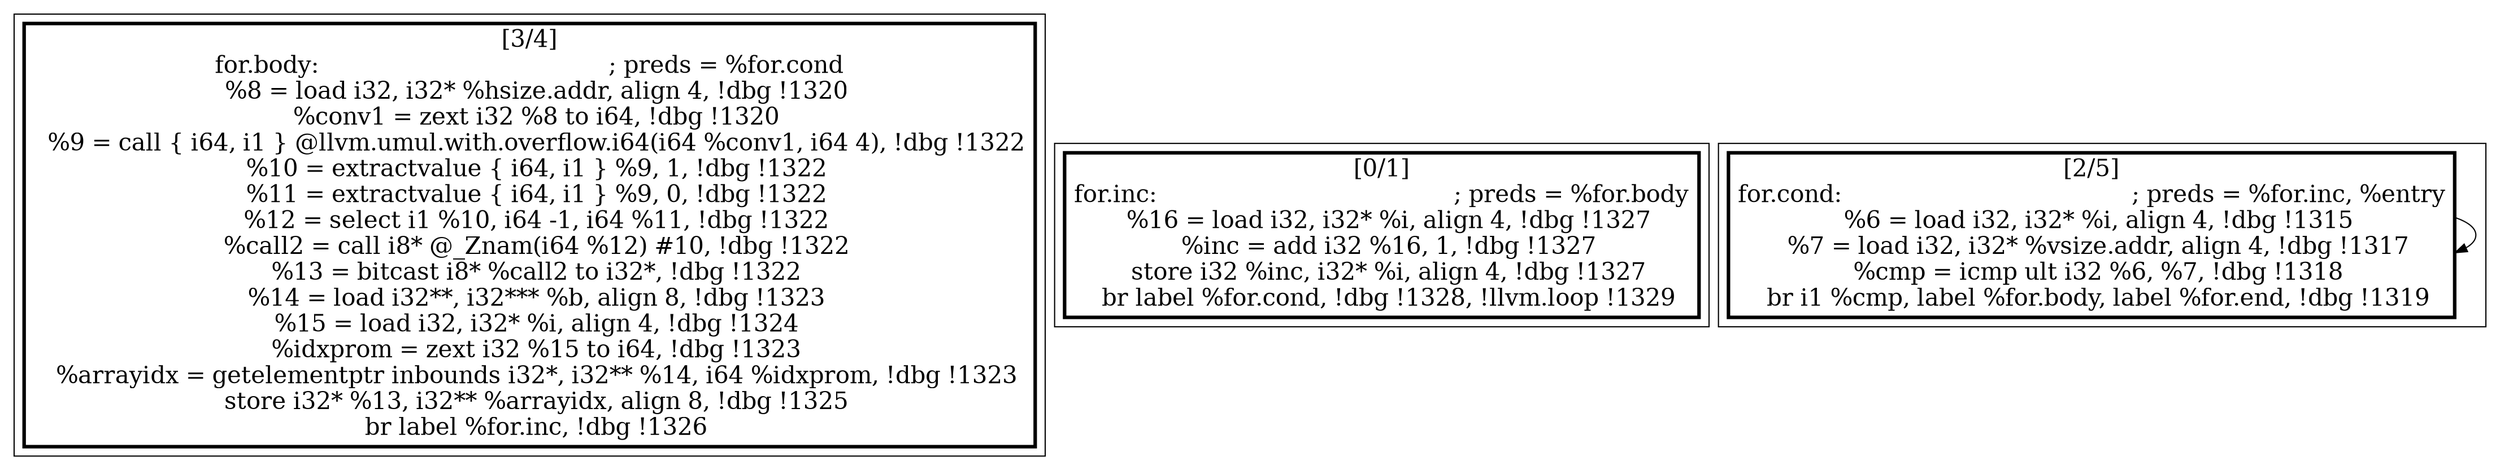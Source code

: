 
digraph G {





subgraph cluster2 {


node166 [penwidth=3.0,fontsize=20,shape=rectangle,label="[3/4]
for.body:                                         ; preds = %for.cond
  %8 = load i32, i32* %hsize.addr, align 4, !dbg !1320
  %conv1 = zext i32 %8 to i64, !dbg !1320
  %9 = call { i64, i1 } @llvm.umul.with.overflow.i64(i64 %conv1, i64 4), !dbg !1322
  %10 = extractvalue { i64, i1 } %9, 1, !dbg !1322
  %11 = extractvalue { i64, i1 } %9, 0, !dbg !1322
  %12 = select i1 %10, i64 -1, i64 %11, !dbg !1322
  %call2 = call i8* @_Znam(i64 %12) #10, !dbg !1322
  %13 = bitcast i8* %call2 to i32*, !dbg !1322
  %14 = load i32**, i32*** %b, align 8, !dbg !1323
  %15 = load i32, i32* %i, align 4, !dbg !1324
  %idxprom = zext i32 %15 to i64, !dbg !1323
  %arrayidx = getelementptr inbounds i32*, i32** %14, i64 %idxprom, !dbg !1323
  store i32* %13, i32** %arrayidx, align 8, !dbg !1325
  br label %for.inc, !dbg !1326
" ]



}

subgraph cluster0 {


node164 [penwidth=3.0,fontsize=20,shape=rectangle,label="[0/1]
for.inc:                                          ; preds = %for.body
  %16 = load i32, i32* %i, align 4, !dbg !1327
  %inc = add i32 %16, 1, !dbg !1327
  store i32 %inc, i32* %i, align 4, !dbg !1327
  br label %for.cond, !dbg !1328, !llvm.loop !1329
" ]



}

subgraph cluster1 {


node165 [penwidth=3.0,fontsize=20,shape=rectangle,label="[2/5]
for.cond:                                         ; preds = %for.inc, %entry
  %6 = load i32, i32* %i, align 4, !dbg !1315
  %7 = load i32, i32* %vsize.addr, align 4, !dbg !1317
  %cmp = icmp ult i32 %6, %7, !dbg !1318
  br i1 %cmp, label %for.body, label %for.end, !dbg !1319
" ]

node165->node165 [ ]


}

}
